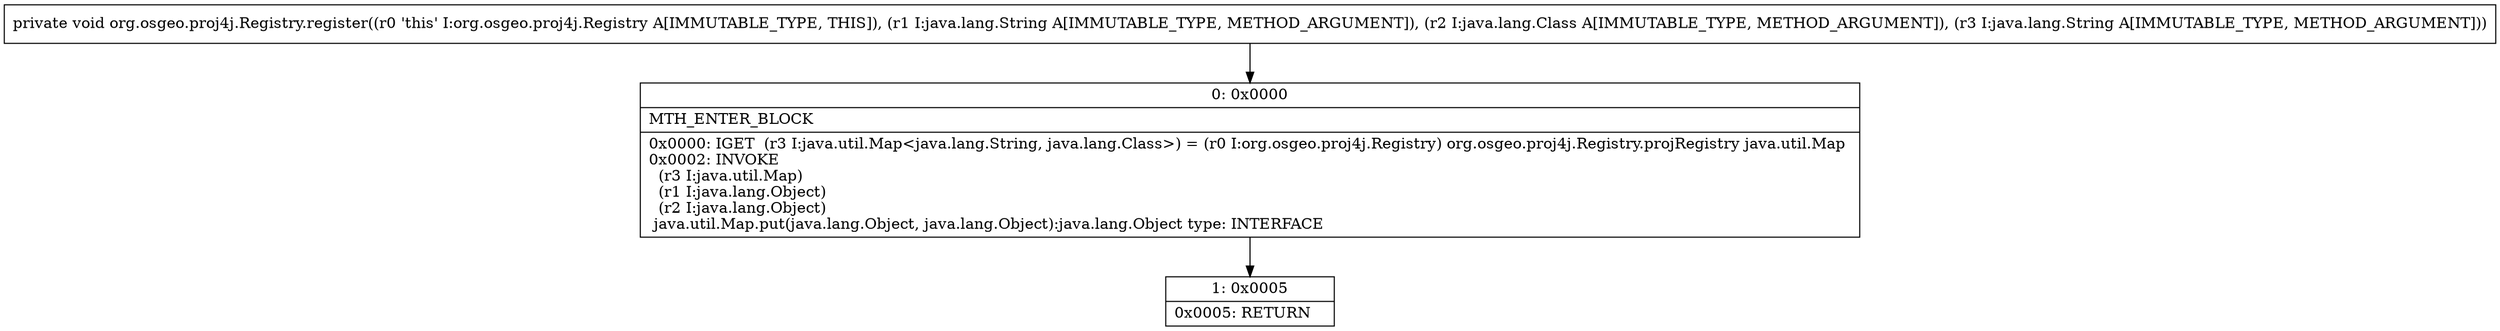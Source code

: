 digraph "CFG fororg.osgeo.proj4j.Registry.register(Ljava\/lang\/String;Ljava\/lang\/Class;Ljava\/lang\/String;)V" {
Node_0 [shape=record,label="{0\:\ 0x0000|MTH_ENTER_BLOCK\l|0x0000: IGET  (r3 I:java.util.Map\<java.lang.String, java.lang.Class\>) = (r0 I:org.osgeo.proj4j.Registry) org.osgeo.proj4j.Registry.projRegistry java.util.Map \l0x0002: INVOKE  \l  (r3 I:java.util.Map)\l  (r1 I:java.lang.Object)\l  (r2 I:java.lang.Object)\l java.util.Map.put(java.lang.Object, java.lang.Object):java.lang.Object type: INTERFACE \l}"];
Node_1 [shape=record,label="{1\:\ 0x0005|0x0005: RETURN   \l}"];
MethodNode[shape=record,label="{private void org.osgeo.proj4j.Registry.register((r0 'this' I:org.osgeo.proj4j.Registry A[IMMUTABLE_TYPE, THIS]), (r1 I:java.lang.String A[IMMUTABLE_TYPE, METHOD_ARGUMENT]), (r2 I:java.lang.Class A[IMMUTABLE_TYPE, METHOD_ARGUMENT]), (r3 I:java.lang.String A[IMMUTABLE_TYPE, METHOD_ARGUMENT])) }"];
MethodNode -> Node_0;
Node_0 -> Node_1;
}

